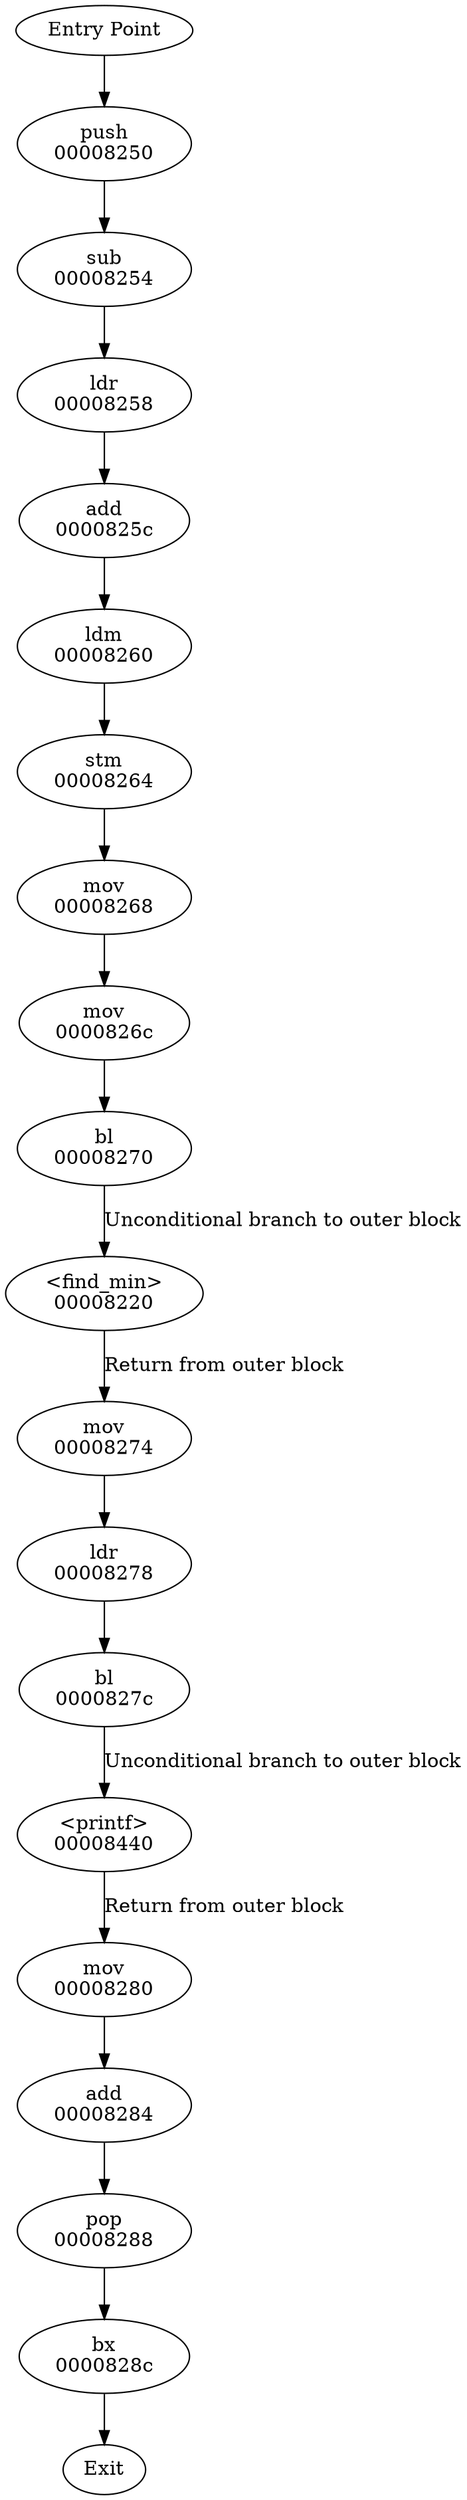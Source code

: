 digraph ReconstructedCFG {
	"Entry Point";
	"Entry Point" -> "8250";
	"8220" [label = "<find_min>
00008220"];
	"8220" -> "8274" [label = "Return from outer block"] ;
	"8250" [label = "push
00008250"];
	"8250" -> "8254" [label = ""] ;
	"8254" [label = "sub
00008254"];
	"8254" -> "8258" [label = ""] ;
	"8258" [label = "ldr
00008258"];
	"8258" -> "825c" [label = ""] ;
	"825c" [label = "add
0000825c"];
	"825c" -> "8260" [label = ""] ;
	"8260" [label = "ldm
00008260"];
	"8260" -> "8264" [label = ""] ;
	"8264" [label = "stm
00008264"];
	"8264" -> "8268" [label = ""] ;
	"8268" [label = "mov
00008268"];
	"8268" -> "826c" [label = ""] ;
	"826c" [label = "mov
0000826c"];
	"826c" -> "8270" [label = ""] ;
	"8270" [label = "bl
00008270"];
	"8270" -> "8220" [label = "Unconditional branch to outer block"] ;
	"8274" [label = "mov
00008274"];
	"8274" -> "8278" [label = ""] ;
	"8278" [label = "ldr
00008278"];
	"8278" -> "827c" [label = ""] ;
	"827c" [label = "bl
0000827c"];
	"827c" -> "8440" [label = "Unconditional branch to outer block"] ;
	"8280" [label = "mov
00008280"];
	"8280" -> "8284" [label = ""] ;
	"8284" [label = "add
00008284"];
	"8284" -> "8288" [label = ""] ;
	"8288" [label = "pop
00008288"];
	"8288" -> "828c" [label = ""] ;
	"828c" [label = "bx
0000828c"];
	"8440" [label = "<printf>
00008440"];
	"8440" -> "8280" [label = "Return from outer block"] ;
	"Exit";
	"828c" -> "Exit";
}